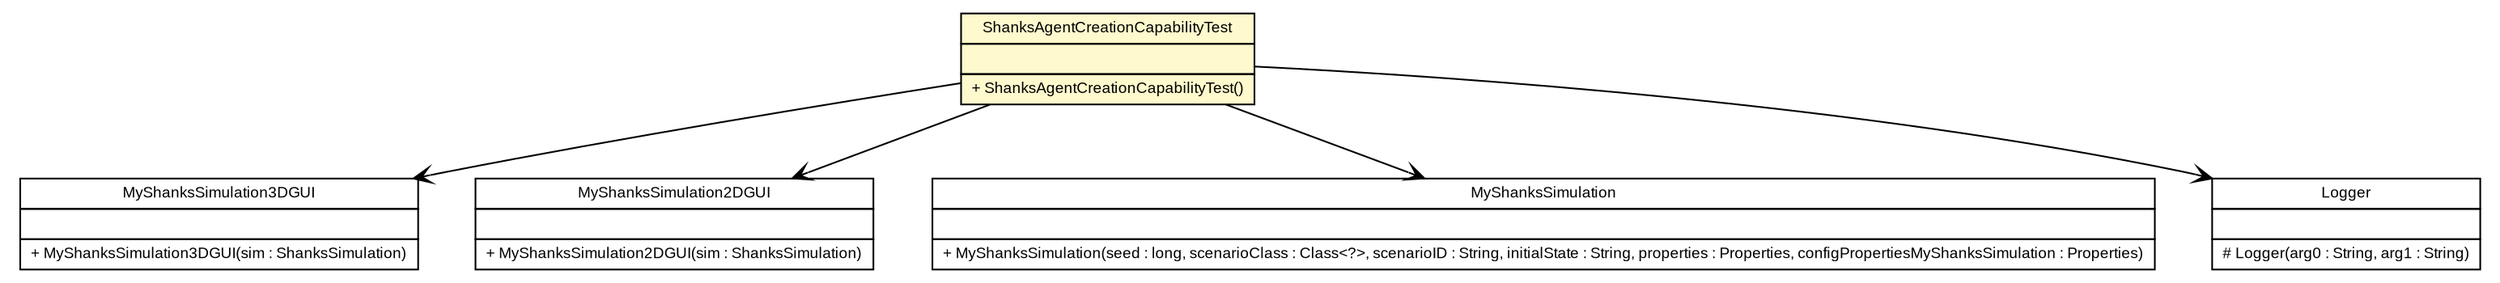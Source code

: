 #!/usr/local/bin/dot
#
# Class diagram 
# Generated by UMLGraph version 5.1 (http://www.umlgraph.org/)
#

digraph G {
	edge [fontname="arial",fontsize=10,labelfontname="arial",labelfontsize=10];
	node [fontname="arial",fontsize=10,shape=plaintext];
	nodesep=0.25;
	ranksep=0.5;
	// es.upm.dit.gsi.shanks.agent.capability.creation.test.ShanksAgentCreationCapabilityTest
	c2212 [label=<<table title="es.upm.dit.gsi.shanks.agent.capability.creation.test.ShanksAgentCreationCapabilityTest" border="0" cellborder="1" cellspacing="0" cellpadding="2" port="p" bgcolor="lemonChiffon" href="./ShanksAgentCreationCapabilityTest.html">
		<tr><td><table border="0" cellspacing="0" cellpadding="1">
<tr><td align="center" balign="center"> ShanksAgentCreationCapabilityTest </td></tr>
		</table></td></tr>
		<tr><td><table border="0" cellspacing="0" cellpadding="1">
<tr><td align="left" balign="left">  </td></tr>
		</table></td></tr>
		<tr><td><table border="0" cellspacing="0" cellpadding="1">
<tr><td align="left" balign="left"> + ShanksAgentCreationCapabilityTest() </td></tr>
		</table></td></tr>
		</table>>, fontname="arial", fontcolor="black", fontsize=9.0];
	// es.upm.dit.gsi.shanks.model.test.MyShanksSimulation3DGUI
	c2262 [label=<<table title="es.upm.dit.gsi.shanks.model.test.MyShanksSimulation3DGUI" border="0" cellborder="1" cellspacing="0" cellpadding="2" port="p" href="../../../../model/test/MyShanksSimulation3DGUI.html">
		<tr><td><table border="0" cellspacing="0" cellpadding="1">
<tr><td align="center" balign="center"> MyShanksSimulation3DGUI </td></tr>
		</table></td></tr>
		<tr><td><table border="0" cellspacing="0" cellpadding="1">
<tr><td align="left" balign="left">  </td></tr>
		</table></td></tr>
		<tr><td><table border="0" cellspacing="0" cellpadding="1">
<tr><td align="left" balign="left"> + MyShanksSimulation3DGUI(sim : ShanksSimulation) </td></tr>
		</table></td></tr>
		</table>>, fontname="arial", fontcolor="black", fontsize=9.0];
	// es.upm.dit.gsi.shanks.model.test.MyShanksSimulation2DGUI
	c2263 [label=<<table title="es.upm.dit.gsi.shanks.model.test.MyShanksSimulation2DGUI" border="0" cellborder="1" cellspacing="0" cellpadding="2" port="p" href="../../../../model/test/MyShanksSimulation2DGUI.html">
		<tr><td><table border="0" cellspacing="0" cellpadding="1">
<tr><td align="center" balign="center"> MyShanksSimulation2DGUI </td></tr>
		</table></td></tr>
		<tr><td><table border="0" cellspacing="0" cellpadding="1">
<tr><td align="left" balign="left">  </td></tr>
		</table></td></tr>
		<tr><td><table border="0" cellspacing="0" cellpadding="1">
<tr><td align="left" balign="left"> + MyShanksSimulation2DGUI(sim : ShanksSimulation) </td></tr>
		</table></td></tr>
		</table>>, fontname="arial", fontcolor="black", fontsize=9.0];
	// es.upm.dit.gsi.shanks.model.test.MyShanksSimulation
	c2264 [label=<<table title="es.upm.dit.gsi.shanks.model.test.MyShanksSimulation" border="0" cellborder="1" cellspacing="0" cellpadding="2" port="p" href="../../../../model/test/MyShanksSimulation.html">
		<tr><td><table border="0" cellspacing="0" cellpadding="1">
<tr><td align="center" balign="center"> MyShanksSimulation </td></tr>
		</table></td></tr>
		<tr><td><table border="0" cellspacing="0" cellpadding="1">
<tr><td align="left" balign="left">  </td></tr>
		</table></td></tr>
		<tr><td><table border="0" cellspacing="0" cellpadding="1">
<tr><td align="left" balign="left"> + MyShanksSimulation(seed : long, scenarioClass : Class&lt;?&gt;, scenarioID : String, initialState : String, properties : Properties, configPropertiesMyShanksSimulation : Properties) </td></tr>
		</table></td></tr>
		</table>>, fontname="arial", fontcolor="black", fontsize=9.0];
	// es.upm.dit.gsi.shanks.agent.capability.creation.test.ShanksAgentCreationCapabilityTest NAVASSOC java.util.logging.Logger
	c2212:p -> c2290:p [taillabel="", label="", headlabel="", fontname="arial", fontcolor="black", fontsize=10.0, color="black", arrowhead=open];
	// es.upm.dit.gsi.shanks.agent.capability.creation.test.ShanksAgentCreationCapabilityTest NAVASSOC es.upm.dit.gsi.shanks.model.test.MyShanksSimulation
	c2212:p -> c2264:p [taillabel="", label="", headlabel="", fontname="arial", fontcolor="black", fontsize=10.0, color="black", arrowhead=open];
	// es.upm.dit.gsi.shanks.agent.capability.creation.test.ShanksAgentCreationCapabilityTest NAVASSOC es.upm.dit.gsi.shanks.model.test.MyShanksSimulation2DGUI
	c2212:p -> c2263:p [taillabel="", label="", headlabel="", fontname="arial", fontcolor="black", fontsize=10.0, color="black", arrowhead=open];
	// es.upm.dit.gsi.shanks.agent.capability.creation.test.ShanksAgentCreationCapabilityTest NAVASSOC es.upm.dit.gsi.shanks.model.test.MyShanksSimulation3DGUI
	c2212:p -> c2262:p [taillabel="", label="", headlabel="", fontname="arial", fontcolor="black", fontsize=10.0, color="black", arrowhead=open];
	// java.util.logging.Logger
	c2290 [label=<<table title="java.util.logging.Logger" border="0" cellborder="1" cellspacing="0" cellpadding="2" port="p" href="http://java.sun.com/j2se/1.4.2/docs/api/java/util/logging/Logger.html">
		<tr><td><table border="0" cellspacing="0" cellpadding="1">
<tr><td align="center" balign="center"> Logger </td></tr>
		</table></td></tr>
		<tr><td><table border="0" cellspacing="0" cellpadding="1">
<tr><td align="left" balign="left">  </td></tr>
		</table></td></tr>
		<tr><td><table border="0" cellspacing="0" cellpadding="1">
<tr><td align="left" balign="left"> # Logger(arg0 : String, arg1 : String) </td></tr>
		</table></td></tr>
		</table>>, fontname="arial", fontcolor="black", fontsize=9.0];
}

